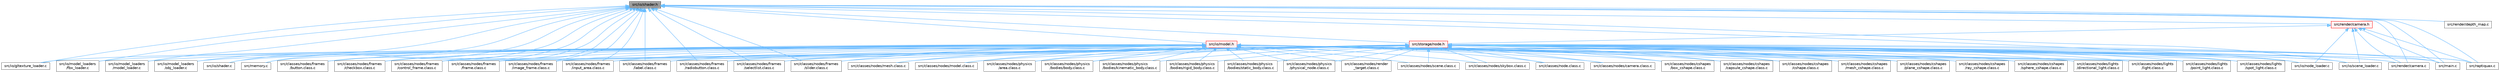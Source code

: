 digraph "src/io/shader.h"
{
 // LATEX_PDF_SIZE
  bgcolor="transparent";
  edge [fontname=Helvetica,fontsize=10,labelfontname=Helvetica,labelfontsize=10];
  node [fontname=Helvetica,fontsize=10,shape=box,height=0.2,width=0.4];
  Node1 [id="Node000001",label="src/io/shader.h",height=0.2,width=0.4,color="gray40", fillcolor="grey60", style="filled", fontcolor="black",tooltip=" "];
  Node1 -> Node2 [id="edge1_Node000001_Node000002",dir="back",color="steelblue1",style="solid",tooltip=" "];
  Node2 [id="Node000002",label="src/classes/nodes/frames\l/button.class.c",height=0.2,width=0.4,color="grey40", fillcolor="white", style="filled",URL="$button_8class_8c.html",tooltip="This file defines the Button class and its associated methods."];
  Node1 -> Node3 [id="edge2_Node000001_Node000003",dir="back",color="steelblue1",style="solid",tooltip=" "];
  Node3 [id="Node000003",label="src/classes/nodes/frames\l/checkbox.class.c",height=0.2,width=0.4,color="grey40", fillcolor="white", style="filled",URL="$checkbox_8class_8c.html",tooltip="Implementation of the Checkbox class for the GUI framework."];
  Node1 -> Node4 [id="edge3_Node000001_Node000004",dir="back",color="steelblue1",style="solid",tooltip=" "];
  Node4 [id="Node000004",label="src/classes/nodes/frames\l/control_frame.class.c",height=0.2,width=0.4,color="grey40", fillcolor="white", style="filled",URL="$control__frame_8class_8c.html",tooltip="This file defines the implementation of the control frame class."];
  Node1 -> Node5 [id="edge4_Node000001_Node000005",dir="back",color="steelblue1",style="solid",tooltip=" "];
  Node5 [id="Node000005",label="src/classes/nodes/frames\l/frame.class.c",height=0.2,width=0.4,color="grey40", fillcolor="white", style="filled",URL="$frame_8class_8c.html",tooltip="This file defines the implementation of frame-related functionalities."];
  Node1 -> Node6 [id="edge5_Node000001_Node000006",dir="back",color="steelblue1",style="solid",tooltip=" "];
  Node6 [id="Node000006",label="src/classes/nodes/frames\l/image_frame.class.c",height=0.2,width=0.4,color="grey40", fillcolor="white", style="filled",URL="$image__frame_8class_8c.html",tooltip="This file contains the implementation of the ImageFrame class."];
  Node1 -> Node7 [id="edge6_Node000001_Node000007",dir="back",color="steelblue1",style="solid",tooltip=" "];
  Node7 [id="Node000007",label="src/classes/nodes/frames\l/input_area.class.c",height=0.2,width=0.4,color="grey40", fillcolor="white", style="filled",URL="$input__area_8class_8c.html",tooltip="This file defines the InputArea class and its associated methods."];
  Node1 -> Node8 [id="edge7_Node000001_Node000008",dir="back",color="steelblue1",style="solid",tooltip=" "];
  Node8 [id="Node000008",label="src/classes/nodes/frames\l/label.class.c",height=0.2,width=0.4,color="grey40", fillcolor="white", style="filled",URL="$label_8class_8c.html",tooltip="This file defines the Label class and its associated functions."];
  Node1 -> Node9 [id="edge8_Node000001_Node000009",dir="back",color="steelblue1",style="solid",tooltip=" "];
  Node9 [id="Node000009",label="src/classes/nodes/frames\l/radiobutton.class.c",height=0.2,width=0.4,color="grey40", fillcolor="white", style="filled",URL="$radiobutton_8class_8c.html",tooltip="Implementation of the RadioButton class."];
  Node1 -> Node10 [id="edge9_Node000001_Node000010",dir="back",color="steelblue1",style="solid",tooltip=" "];
  Node10 [id="Node000010",label="src/classes/nodes/frames\l/selectlist.class.c",height=0.2,width=0.4,color="grey40", fillcolor="white", style="filled",URL="$selectlist_8class_8c.html",tooltip="This file implements the functionality for a selectable list frame in the application."];
  Node1 -> Node11 [id="edge10_Node000001_Node000011",dir="back",color="steelblue1",style="solid",tooltip=" "];
  Node11 [id="Node000011",label="src/classes/nodes/frames\l/slider.class.c",height=0.2,width=0.4,color="grey40", fillcolor="white", style="filled",URL="$slider_8class_8c.html",tooltip=" "];
  Node1 -> Node12 [id="edge11_Node000001_Node000012",dir="back",color="steelblue1",style="solid",tooltip=" "];
  Node12 [id="Node000012",label="src/io/gltexture_loader.c",height=0.2,width=0.4,color="grey40", fillcolor="white", style="filled",URL="$gltexture__loader_8c.html",tooltip=" "];
  Node1 -> Node13 [id="edge12_Node000001_Node000013",dir="back",color="steelblue1",style="solid",tooltip=" "];
  Node13 [id="Node000013",label="src/io/model.h",height=0.2,width=0.4,color="red", fillcolor="#FFF0F0", style="filled",URL="$model_8h.html",tooltip="Defines structures and functions for handling 3D models and their properties."];
  Node13 -> Node14 [id="edge13_Node000013_Node000014",dir="back",color="steelblue1",style="solid",tooltip=" "];
  Node14 [id="Node000014",label="src/classes/node.class.c",height=0.2,width=0.4,color="grey40", fillcolor="white", style="filled",URL="$node_8class_8c.html",tooltip="Implementation of the node class for the ProjetSDLOpenGLL2 project."];
  Node13 -> Node15 [id="edge14_Node000013_Node000015",dir="back",color="steelblue1",style="solid",tooltip=" "];
  Node15 [id="Node000015",label="src/classes/nodes/camera.class.c",height=0.2,width=0.4,color="grey40", fillcolor="white", style="filled",URL="$camera_8class_8c.html",tooltip="This file contains the implementation of the Camera class."];
  Node13 -> Node16 [id="edge15_Node000013_Node000016",dir="back",color="steelblue1",style="solid",tooltip=" "];
  Node16 [id="Node000016",label="src/classes/nodes/cshapes\l/box_cshape.class.c",height=0.2,width=0.4,color="grey40", fillcolor="white", style="filled",URL="$box__cshape_8class_8c.html",tooltip="This source file defines the BoxCShape class and its associated methods."];
  Node13 -> Node17 [id="edge16_Node000013_Node000017",dir="back",color="steelblue1",style="solid",tooltip=" "];
  Node17 [id="Node000017",label="src/classes/nodes/cshapes\l/capsule_cshape.class.c",height=0.2,width=0.4,color="grey40", fillcolor="white", style="filled",URL="$capsule__cshape_8class_8c.html",tooltip="This file defines the implementation of the capsule shape class."];
  Node13 -> Node18 [id="edge17_Node000013_Node000018",dir="back",color="steelblue1",style="solid",tooltip=" "];
  Node18 [id="Node000018",label="src/classes/nodes/cshapes\l/cshape.class.c",height=0.2,width=0.4,color="grey40", fillcolor="white", style="filled",URL="$cshape_8class_8c.html",tooltip="This file defines the implementation of various CShape classes."];
  Node13 -> Node19 [id="edge18_Node000013_Node000019",dir="back",color="steelblue1",style="solid",tooltip=" "];
  Node19 [id="Node000019",label="src/classes/nodes/cshapes\l/mesh_cshape.class.c",height=0.2,width=0.4,color="grey40", fillcolor="white", style="filled",URL="$mesh__cshape_8class_8c.html",tooltip="This file defines the implementation of mesh shapes for the project."];
  Node13 -> Node20 [id="edge19_Node000013_Node000020",dir="back",color="steelblue1",style="solid",tooltip=" "];
  Node20 [id="Node000020",label="src/classes/nodes/cshapes\l/plane_cshape.class.c",height=0.2,width=0.4,color="grey40", fillcolor="white", style="filled",URL="$plane__cshape_8class_8c.html",tooltip="This file defines the implementation of a plane shape class."];
  Node13 -> Node21 [id="edge20_Node000013_Node000021",dir="back",color="steelblue1",style="solid",tooltip=" "];
  Node21 [id="Node000021",label="src/classes/nodes/cshapes\l/ray_cshape.class.c",height=0.2,width=0.4,color="grey40", fillcolor="white", style="filled",URL="$ray__cshape_8class_8c.html",tooltip="This file defines the implementation of ray-casting shapes."];
  Node13 -> Node22 [id="edge21_Node000013_Node000022",dir="back",color="steelblue1",style="solid",tooltip=" "];
  Node22 [id="Node000022",label="src/classes/nodes/cshapes\l/sphere_cshape.class.c",height=0.2,width=0.4,color="grey40", fillcolor="white", style="filled",URL="$sphere__cshape_8class_8c.html",tooltip="This file contains the implementation of the SphereCShape class."];
  Node13 -> Node2 [id="edge22_Node000013_Node000002",dir="back",color="steelblue1",style="solid",tooltip=" "];
  Node13 -> Node3 [id="edge23_Node000013_Node000003",dir="back",color="steelblue1",style="solid",tooltip=" "];
  Node13 -> Node4 [id="edge24_Node000013_Node000004",dir="back",color="steelblue1",style="solid",tooltip=" "];
  Node13 -> Node5 [id="edge25_Node000013_Node000005",dir="back",color="steelblue1",style="solid",tooltip=" "];
  Node13 -> Node6 [id="edge26_Node000013_Node000006",dir="back",color="steelblue1",style="solid",tooltip=" "];
  Node13 -> Node7 [id="edge27_Node000013_Node000007",dir="back",color="steelblue1",style="solid",tooltip=" "];
  Node13 -> Node8 [id="edge28_Node000013_Node000008",dir="back",color="steelblue1",style="solid",tooltip=" "];
  Node13 -> Node9 [id="edge29_Node000013_Node000009",dir="back",color="steelblue1",style="solid",tooltip=" "];
  Node13 -> Node10 [id="edge30_Node000013_Node000010",dir="back",color="steelblue1",style="solid",tooltip=" "];
  Node13 -> Node11 [id="edge31_Node000013_Node000011",dir="back",color="steelblue1",style="solid",tooltip=" "];
  Node13 -> Node23 [id="edge32_Node000013_Node000023",dir="back",color="steelblue1",style="solid",tooltip=" "];
  Node23 [id="Node000023",label="src/classes/nodes/lights\l/directional_light.class.c",height=0.2,width=0.4,color="grey40", fillcolor="white", style="filled",URL="$directional__light_8class_8c.html",tooltip="This file contains the implementation of the directional light class."];
  Node13 -> Node24 [id="edge33_Node000013_Node000024",dir="back",color="steelblue1",style="solid",tooltip=" "];
  Node24 [id="Node000024",label="src/classes/nodes/lights\l/light.class.c",height=0.2,width=0.4,color="grey40", fillcolor="white", style="filled",URL="$light_8class_8c.html",tooltip="This file contains the implementation of the light class for the project."];
  Node13 -> Node25 [id="edge34_Node000013_Node000025",dir="back",color="steelblue1",style="solid",tooltip=" "];
  Node25 [id="Node000025",label="src/classes/nodes/lights\l/point_light.class.c",height=0.2,width=0.4,color="grey40", fillcolor="white", style="filled",URL="$point__light_8class_8c.html",tooltip="This file contains the implementation of the PointLight class."];
  Node13 -> Node26 [id="edge35_Node000013_Node000026",dir="back",color="steelblue1",style="solid",tooltip=" "];
  Node26 [id="Node000026",label="src/classes/nodes/lights\l/spot_light.class.c",height=0.2,width=0.4,color="grey40", fillcolor="white", style="filled",URL="$spot__light_8class_8c.html",tooltip="This file contains the implementation of the SpotLight class."];
  Node13 -> Node27 [id="edge36_Node000013_Node000027",dir="back",color="steelblue1",style="solid",tooltip=" "];
  Node27 [id="Node000027",label="src/classes/nodes/mesh.class.c",height=0.2,width=0.4,color="grey40", fillcolor="white", style="filled",URL="$mesh_8class_8c.html",tooltip="This file defines the implementation of the Mesh class."];
  Node13 -> Node28 [id="edge37_Node000013_Node000028",dir="back",color="steelblue1",style="solid",tooltip=" "];
  Node28 [id="Node000028",label="src/classes/nodes/model.class.c",height=0.2,width=0.4,color="grey40", fillcolor="white", style="filled",URL="$model_8class_8c.html",tooltip="This file contains the implementation of the model class."];
  Node13 -> Node29 [id="edge38_Node000013_Node000029",dir="back",color="steelblue1",style="solid",tooltip=" "];
  Node29 [id="Node000029",label="src/classes/nodes/physics\l/area.class.c",height=0.2,width=0.4,color="grey40", fillcolor="white", style="filled",URL="$area_8class_8c.html",tooltip="This file handles the physics area nodes in the project."];
  Node13 -> Node30 [id="edge39_Node000013_Node000030",dir="back",color="steelblue1",style="solid",tooltip=" "];
  Node30 [id="Node000030",label="src/classes/nodes/physics\l/bodies/body.class.c",height=0.2,width=0.4,color="grey40", fillcolor="white", style="filled",URL="$body_8class_8c.html",tooltip="This file defines the body class for the physics engine."];
  Node13 -> Node31 [id="edge40_Node000013_Node000031",dir="back",color="steelblue1",style="solid",tooltip=" "];
  Node31 [id="Node000031",label="src/classes/nodes/physics\l/bodies/kinematic_body.class.c",height=0.2,width=0.4,color="grey40", fillcolor="white", style="filled",URL="$kinematic__body_8class_8c.html",tooltip="This file defines the implementation of kinematic bodies for the physics engine."];
  Node13 -> Node32 [id="edge41_Node000013_Node000032",dir="back",color="steelblue1",style="solid",tooltip=" "];
  Node32 [id="Node000032",label="src/classes/nodes/physics\l/bodies/rigid_body.class.c",height=0.2,width=0.4,color="grey40", fillcolor="white", style="filled",URL="$rigid__body_8class_8c.html",tooltip="This source file defines the implementation of rigid body physics for the project."];
  Node13 -> Node33 [id="edge42_Node000013_Node000033",dir="back",color="steelblue1",style="solid",tooltip=" "];
  Node33 [id="Node000033",label="src/classes/nodes/physics\l/bodies/static_body.class.c",height=0.2,width=0.4,color="grey40", fillcolor="white", style="filled",URL="$static__body_8class_8c.html",tooltip="This file defines the implementation of static bodies in the physics engine."];
  Node13 -> Node34 [id="edge43_Node000013_Node000034",dir="back",color="steelblue1",style="solid",tooltip=" "];
  Node34 [id="Node000034",label="src/classes/nodes/physics\l/physical_node.class.c",height=0.2,width=0.4,color="grey40", fillcolor="white", style="filled",URL="$physical__node_8class_8c.html",tooltip="This file contains the implementation of the PhysicalNode class."];
  Node13 -> Node35 [id="edge44_Node000013_Node000035",dir="back",color="steelblue1",style="solid",tooltip=" "];
  Node35 [id="Node000035",label="src/classes/nodes/render\l_target.class.c",height=0.2,width=0.4,color="grey40", fillcolor="white", style="filled",URL="$render__target_8class_8c.html",tooltip="Framebuffer class implementation."];
  Node13 -> Node36 [id="edge45_Node000013_Node000036",dir="back",color="steelblue1",style="solid",tooltip=" "];
  Node36 [id="Node000036",label="src/classes/nodes/scene.class.c",height=0.2,width=0.4,color="grey40", fillcolor="white", style="filled",URL="$scene_8class_8c.html",tooltip="This file contains the implementation of the scene class."];
  Node13 -> Node37 [id="edge46_Node000013_Node000037",dir="back",color="steelblue1",style="solid",tooltip=" "];
  Node37 [id="Node000037",label="src/classes/nodes/skybox.class.c",height=0.2,width=0.4,color="grey40", fillcolor="white", style="filled",URL="$skybox_8class_8c.html",tooltip="This file contains the implementation of the Skybox class."];
  Node13 -> Node12 [id="edge47_Node000013_Node000012",dir="back",color="steelblue1",style="solid",tooltip=" "];
  Node13 -> Node41 [id="edge48_Node000013_Node000041",dir="back",color="steelblue1",style="solid",tooltip=" "];
  Node41 [id="Node000041",label="src/io/model_loaders\l/fbx_loader.c",height=0.2,width=0.4,color="grey40", fillcolor="white", style="filled",URL="$fbx__loader_8c.html",tooltip=" "];
  Node13 -> Node42 [id="edge49_Node000013_Node000042",dir="back",color="steelblue1",style="solid",tooltip=" "];
  Node42 [id="Node000042",label="src/io/model_loaders\l/model_loader.c",height=0.2,width=0.4,color="grey40", fillcolor="white", style="filled",URL="$model__loader_8c.html",tooltip=" "];
  Node13 -> Node44 [id="edge50_Node000013_Node000044",dir="back",color="steelblue1",style="solid",tooltip=" "];
  Node44 [id="Node000044",label="src/io/model_loaders\l/obj_loader.c",height=0.2,width=0.4,color="grey40", fillcolor="white", style="filled",URL="$obj__loader_8c.html",tooltip=" "];
  Node13 -> Node45 [id="edge51_Node000013_Node000045",dir="back",color="steelblue1",style="solid",tooltip=" "];
  Node45 [id="Node000045",label="src/io/node_loader.c",height=0.2,width=0.4,color="grey40", fillcolor="white", style="filled",URL="$node__loader_8c.html",tooltip=" "];
  Node13 -> Node46 [id="edge52_Node000013_Node000046",dir="back",color="steelblue1",style="solid",tooltip=" "];
  Node46 [id="Node000046",label="src/io/scene_loader.c",height=0.2,width=0.4,color="grey40", fillcolor="white", style="filled",URL="$scene__loader_8c.html",tooltip=" "];
  Node13 -> Node47 [id="edge53_Node000013_Node000047",dir="back",color="steelblue1",style="solid",tooltip=" "];
  Node47 [id="Node000047",label="src/io/shader.c",height=0.2,width=0.4,color="grey40", fillcolor="white", style="filled",URL="$shader_8c.html",tooltip=" "];
  Node13 -> Node48 [id="edge54_Node000013_Node000048",dir="back",color="steelblue1",style="solid",tooltip=" "];
  Node48 [id="Node000048",label="src/main.c",height=0.2,width=0.4,color="grey40", fillcolor="white", style="filled",URL="$main_8c.html",tooltip=" "];
  Node13 -> Node49 [id="edge55_Node000013_Node000049",dir="back",color="steelblue1",style="solid",tooltip=" "];
  Node49 [id="Node000049",label="src/memory.c",height=0.2,width=0.4,color="grey40", fillcolor="white", style="filled",URL="$memory_8c.html",tooltip=" "];
  Node13 -> Node55 [id="edge56_Node000013_Node000055",dir="back",color="steelblue1",style="solid",tooltip=" "];
  Node55 [id="Node000055",label="src/raptiquax.c",height=0.2,width=0.4,color="grey40", fillcolor="white", style="filled",URL="$raptiquax_8c.html",tooltip=" "];
  Node13 -> Node57 [id="edge57_Node000013_Node000057",dir="back",color="steelblue1",style="solid",tooltip=" "];
  Node57 [id="Node000057",label="src/render/camera.c",height=0.2,width=0.4,color="grey40", fillcolor="white", style="filled",URL="$camera_8c.html",tooltip=" "];
  Node1 -> Node41 [id="edge58_Node000001_Node000041",dir="back",color="steelblue1",style="solid",tooltip=" "];
  Node1 -> Node42 [id="edge59_Node000001_Node000042",dir="back",color="steelblue1",style="solid",tooltip=" "];
  Node1 -> Node44 [id="edge60_Node000001_Node000044",dir="back",color="steelblue1",style="solid",tooltip=" "];
  Node1 -> Node45 [id="edge61_Node000001_Node000045",dir="back",color="steelblue1",style="solid",tooltip=" "];
  Node1 -> Node46 [id="edge62_Node000001_Node000046",dir="back",color="steelblue1",style="solid",tooltip=" "];
  Node1 -> Node47 [id="edge63_Node000001_Node000047",dir="back",color="steelblue1",style="solid",tooltip=" "];
  Node1 -> Node48 [id="edge64_Node000001_Node000048",dir="back",color="steelblue1",style="solid",tooltip=" "];
  Node1 -> Node49 [id="edge65_Node000001_Node000049",dir="back",color="steelblue1",style="solid",tooltip=" "];
  Node1 -> Node55 [id="edge66_Node000001_Node000055",dir="back",color="steelblue1",style="solid",tooltip=" "];
  Node1 -> Node57 [id="edge67_Node000001_Node000057",dir="back",color="steelblue1",style="solid",tooltip=" "];
  Node1 -> Node67 [id="edge68_Node000001_Node000067",dir="back",color="steelblue1",style="solid",tooltip=" "];
  Node67 [id="Node000067",label="src/render/camera.h",height=0.2,width=0.4,color="red", fillcolor="#FFF0F0", style="filled",URL="$camera_8h.html",tooltip=" "];
  Node67 -> Node45 [id="edge69_Node000067_Node000045",dir="back",color="steelblue1",style="solid",tooltip=" "];
  Node67 -> Node46 [id="edge70_Node000067_Node000046",dir="back",color="steelblue1",style="solid",tooltip=" "];
  Node67 -> Node48 [id="edge71_Node000067_Node000048",dir="back",color="steelblue1",style="solid",tooltip=" "];
  Node67 -> Node55 [id="edge72_Node000067_Node000055",dir="back",color="steelblue1",style="solid",tooltip=" "];
  Node67 -> Node57 [id="edge73_Node000067_Node000057",dir="back",color="steelblue1",style="solid",tooltip=" "];
  Node67 -> Node56 [id="edge74_Node000067_Node000056",dir="back",color="steelblue1",style="solid",tooltip=" "];
  Node56 [id="Node000056",label="src/storage/node.h",height=0.2,width=0.4,color="red", fillcolor="#FFF0F0", style="filled",URL="$node_8h.html",tooltip="Defines the structure for a tree and its nodes used in the project."];
  Node56 -> Node14 [id="edge75_Node000056_Node000014",dir="back",color="steelblue1",style="solid",tooltip=" "];
  Node56 -> Node15 [id="edge76_Node000056_Node000015",dir="back",color="steelblue1",style="solid",tooltip=" "];
  Node56 -> Node16 [id="edge77_Node000056_Node000016",dir="back",color="steelblue1",style="solid",tooltip=" "];
  Node56 -> Node17 [id="edge78_Node000056_Node000017",dir="back",color="steelblue1",style="solid",tooltip=" "];
  Node56 -> Node18 [id="edge79_Node000056_Node000018",dir="back",color="steelblue1",style="solid",tooltip=" "];
  Node56 -> Node19 [id="edge80_Node000056_Node000019",dir="back",color="steelblue1",style="solid",tooltip=" "];
  Node56 -> Node20 [id="edge81_Node000056_Node000020",dir="back",color="steelblue1",style="solid",tooltip=" "];
  Node56 -> Node21 [id="edge82_Node000056_Node000021",dir="back",color="steelblue1",style="solid",tooltip=" "];
  Node56 -> Node22 [id="edge83_Node000056_Node000022",dir="back",color="steelblue1",style="solid",tooltip=" "];
  Node56 -> Node2 [id="edge84_Node000056_Node000002",dir="back",color="steelblue1",style="solid",tooltip=" "];
  Node56 -> Node3 [id="edge85_Node000056_Node000003",dir="back",color="steelblue1",style="solid",tooltip=" "];
  Node56 -> Node4 [id="edge86_Node000056_Node000004",dir="back",color="steelblue1",style="solid",tooltip=" "];
  Node56 -> Node5 [id="edge87_Node000056_Node000005",dir="back",color="steelblue1",style="solid",tooltip=" "];
  Node56 -> Node6 [id="edge88_Node000056_Node000006",dir="back",color="steelblue1",style="solid",tooltip=" "];
  Node56 -> Node7 [id="edge89_Node000056_Node000007",dir="back",color="steelblue1",style="solid",tooltip=" "];
  Node56 -> Node8 [id="edge90_Node000056_Node000008",dir="back",color="steelblue1",style="solid",tooltip=" "];
  Node56 -> Node9 [id="edge91_Node000056_Node000009",dir="back",color="steelblue1",style="solid",tooltip=" "];
  Node56 -> Node10 [id="edge92_Node000056_Node000010",dir="back",color="steelblue1",style="solid",tooltip=" "];
  Node56 -> Node11 [id="edge93_Node000056_Node000011",dir="back",color="steelblue1",style="solid",tooltip=" "];
  Node56 -> Node23 [id="edge94_Node000056_Node000023",dir="back",color="steelblue1",style="solid",tooltip=" "];
  Node56 -> Node24 [id="edge95_Node000056_Node000024",dir="back",color="steelblue1",style="solid",tooltip=" "];
  Node56 -> Node25 [id="edge96_Node000056_Node000025",dir="back",color="steelblue1",style="solid",tooltip=" "];
  Node56 -> Node26 [id="edge97_Node000056_Node000026",dir="back",color="steelblue1",style="solid",tooltip=" "];
  Node56 -> Node27 [id="edge98_Node000056_Node000027",dir="back",color="steelblue1",style="solid",tooltip=" "];
  Node56 -> Node28 [id="edge99_Node000056_Node000028",dir="back",color="steelblue1",style="solid",tooltip=" "];
  Node56 -> Node29 [id="edge100_Node000056_Node000029",dir="back",color="steelblue1",style="solid",tooltip=" "];
  Node56 -> Node30 [id="edge101_Node000056_Node000030",dir="back",color="steelblue1",style="solid",tooltip=" "];
  Node56 -> Node31 [id="edge102_Node000056_Node000031",dir="back",color="steelblue1",style="solid",tooltip=" "];
  Node56 -> Node32 [id="edge103_Node000056_Node000032",dir="back",color="steelblue1",style="solid",tooltip=" "];
  Node56 -> Node33 [id="edge104_Node000056_Node000033",dir="back",color="steelblue1",style="solid",tooltip=" "];
  Node56 -> Node34 [id="edge105_Node000056_Node000034",dir="back",color="steelblue1",style="solid",tooltip=" "];
  Node56 -> Node35 [id="edge106_Node000056_Node000035",dir="back",color="steelblue1",style="solid",tooltip=" "];
  Node56 -> Node36 [id="edge107_Node000056_Node000036",dir="back",color="steelblue1",style="solid",tooltip=" "];
  Node56 -> Node37 [id="edge108_Node000056_Node000037",dir="back",color="steelblue1",style="solid",tooltip=" "];
  Node56 -> Node45 [id="edge109_Node000056_Node000045",dir="back",color="steelblue1",style="solid",tooltip=" "];
  Node56 -> Node46 [id="edge110_Node000056_Node000046",dir="back",color="steelblue1",style="solid",tooltip=" "];
  Node56 -> Node48 [id="edge111_Node000056_Node000048",dir="back",color="steelblue1",style="solid",tooltip=" "];
  Node56 -> Node55 [id="edge112_Node000056_Node000055",dir="back",color="steelblue1",style="solid",tooltip=" "];
  Node56 -> Node57 [id="edge113_Node000056_Node000057",dir="back",color="steelblue1",style="solid",tooltip=" "];
  Node1 -> Node65 [id="edge114_Node000001_Node000065",dir="back",color="steelblue1",style="solid",tooltip=" "];
  Node65 [id="Node000065",label="src/render/depth_map.c",height=0.2,width=0.4,color="grey40", fillcolor="white", style="filled",URL="$depth__map_8c.html",tooltip=" "];
  Node1 -> Node56 [id="edge115_Node000001_Node000056",dir="back",color="steelblue1",style="solid",tooltip=" "];
}

